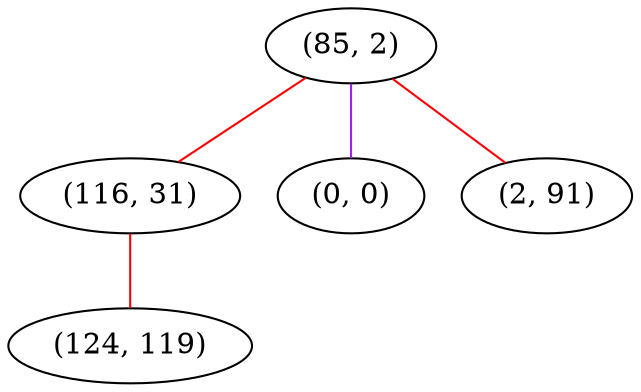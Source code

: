 graph "" {
"(85, 2)";
"(116, 31)";
"(0, 0)";
"(2, 91)";
"(124, 119)";
"(85, 2)" -- "(116, 31)"  [color=red, key=0, weight=1];
"(85, 2)" -- "(0, 0)"  [color=purple, key=0, weight=4];
"(85, 2)" -- "(2, 91)"  [color=red, key=0, weight=1];
"(116, 31)" -- "(124, 119)"  [color=red, key=0, weight=1];
}
